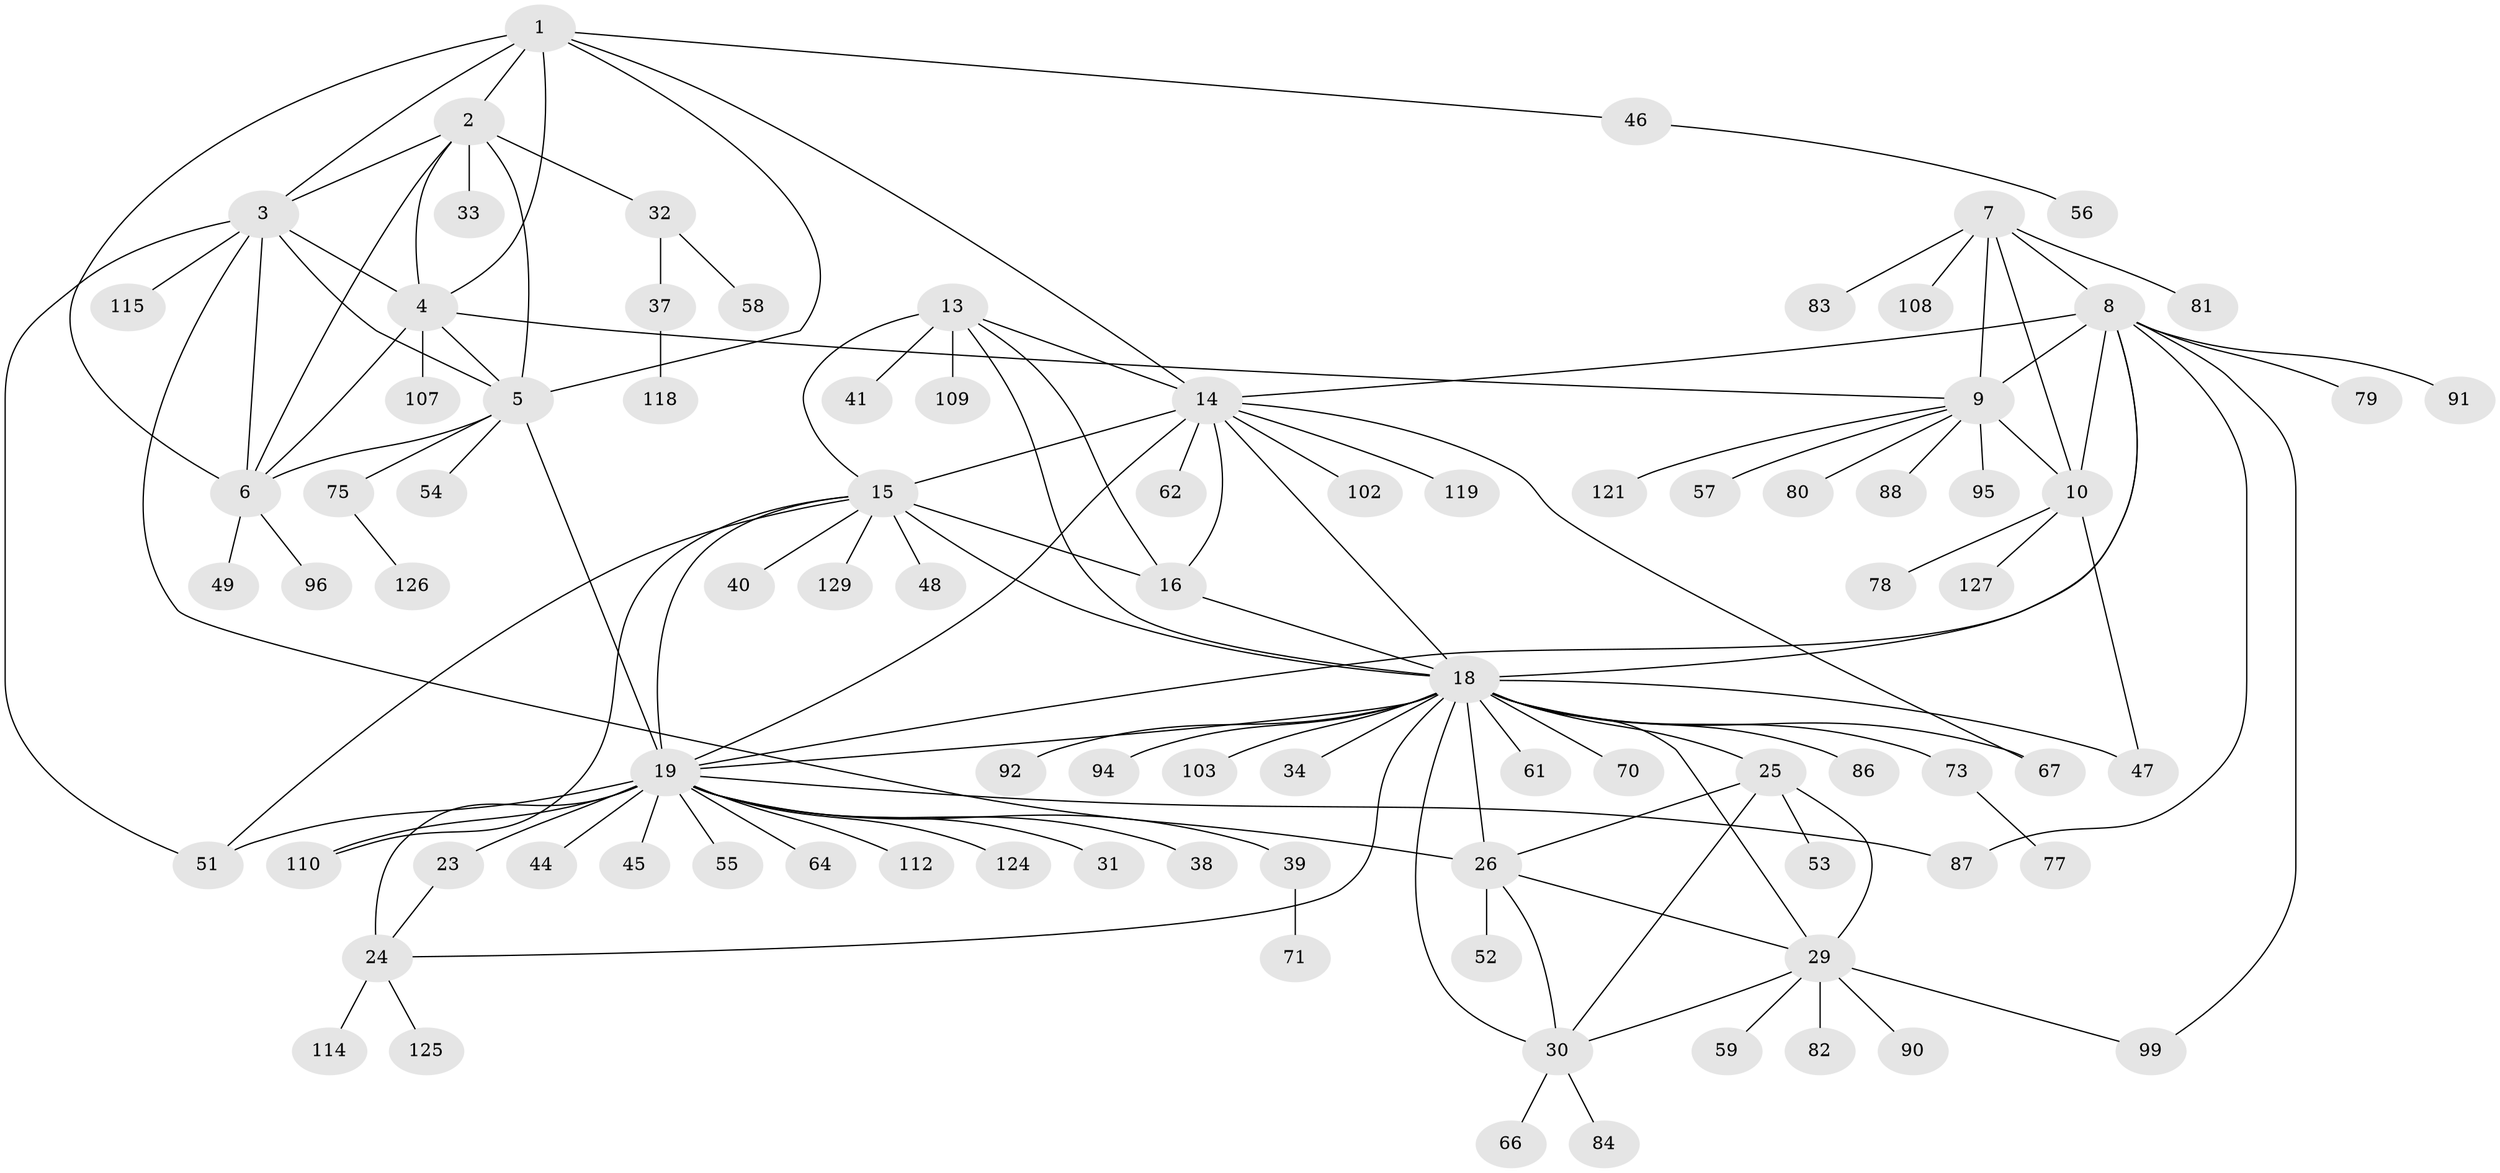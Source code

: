 // original degree distribution, {7: 0.05426356589147287, 8: 0.05426356589147287, 10: 0.05426356589147287, 12: 0.007751937984496124, 5: 0.007751937984496124, 6: 0.015503875968992248, 14: 0.007751937984496124, 9: 0.023255813953488372, 16: 0.007751937984496124, 1: 0.5891472868217055, 3: 0.03875968992248062, 2: 0.13953488372093023}
// Generated by graph-tools (version 1.1) at 2025/19/03/04/25 18:19:33]
// undirected, 90 vertices, 130 edges
graph export_dot {
graph [start="1"]
  node [color=gray90,style=filled];
  1;
  2 [super="+65"];
  3;
  4;
  5 [super="+74+35+36"];
  6 [super="+104"];
  7;
  8 [super="+12"];
  9 [super="+105+111+11+69"];
  10 [super="+97+42"];
  13;
  14;
  15 [super="+117+17"];
  16;
  18 [super="+98+122+27"];
  19 [super="+21+93+22+116+20"];
  23 [super="+76+43"];
  24;
  25;
  26 [super="+60"];
  29;
  30;
  31;
  32;
  33;
  34;
  37;
  38;
  39 [super="+72"];
  40;
  41;
  44;
  45;
  46;
  47;
  48;
  49 [super="+113"];
  51;
  52;
  53;
  54;
  55;
  56;
  57;
  58;
  59;
  61;
  62;
  64;
  66;
  67 [super="+120"];
  70;
  71;
  73;
  75;
  77;
  78;
  79;
  80;
  81;
  82;
  83 [super="+89"];
  84;
  86;
  87;
  88;
  90;
  91;
  92;
  94;
  95;
  96;
  99;
  102;
  103;
  107;
  108;
  109;
  110;
  112;
  114;
  115;
  118;
  119;
  121;
  124;
  125;
  126;
  127;
  129;
  1 -- 2;
  1 -- 3;
  1 -- 4;
  1 -- 5;
  1 -- 6;
  1 -- 14;
  1 -- 46;
  2 -- 3;
  2 -- 4;
  2 -- 5;
  2 -- 6;
  2 -- 32;
  2 -- 33;
  3 -- 4;
  3 -- 5;
  3 -- 6;
  3 -- 26;
  3 -- 51;
  3 -- 115;
  4 -- 5;
  4 -- 6;
  4 -- 107;
  4 -- 9;
  5 -- 6;
  5 -- 54;
  5 -- 19 [weight=2];
  5 -- 75;
  6 -- 49;
  6 -- 96;
  7 -- 8 [weight=2];
  7 -- 9 [weight=2];
  7 -- 10;
  7 -- 81;
  7 -- 83;
  7 -- 108;
  8 -- 9 [weight=4];
  8 -- 10 [weight=2];
  8 -- 79;
  8 -- 91;
  8 -- 99;
  8 -- 14;
  8 -- 18;
  8 -- 19;
  8 -- 87;
  9 -- 10 [weight=2];
  9 -- 57;
  9 -- 80;
  9 -- 121;
  9 -- 95;
  9 -- 88;
  10 -- 47;
  10 -- 78;
  10 -- 127;
  13 -- 14;
  13 -- 15 [weight=2];
  13 -- 16;
  13 -- 18;
  13 -- 41;
  13 -- 109;
  14 -- 15 [weight=2];
  14 -- 16;
  14 -- 18;
  14 -- 62;
  14 -- 67;
  14 -- 102;
  14 -- 119;
  14 -- 19;
  15 -- 16 [weight=2];
  15 -- 18 [weight=2];
  15 -- 48;
  15 -- 51;
  15 -- 110;
  15 -- 129;
  15 -- 19;
  15 -- 40;
  16 -- 18;
  18 -- 34;
  18 -- 70;
  18 -- 67;
  18 -- 73;
  18 -- 19;
  18 -- 86;
  18 -- 24;
  18 -- 25 [weight=2];
  18 -- 26 [weight=2];
  18 -- 92;
  18 -- 29 [weight=2];
  18 -- 94;
  18 -- 30 [weight=2];
  18 -- 103;
  18 -- 47;
  18 -- 61;
  19 -- 23 [weight=4];
  19 -- 24 [weight=4];
  19 -- 38;
  19 -- 87;
  19 -- 64;
  19 -- 39;
  19 -- 44;
  19 -- 45;
  19 -- 112;
  19 -- 55;
  19 -- 124;
  19 -- 31;
  19 -- 110;
  19 -- 51;
  23 -- 24;
  24 -- 114;
  24 -- 125;
  25 -- 26;
  25 -- 29;
  25 -- 30;
  25 -- 53;
  26 -- 29;
  26 -- 30;
  26 -- 52;
  29 -- 30;
  29 -- 59;
  29 -- 82;
  29 -- 90;
  29 -- 99;
  30 -- 66;
  30 -- 84;
  32 -- 37;
  32 -- 58;
  37 -- 118;
  39 -- 71;
  46 -- 56;
  73 -- 77;
  75 -- 126;
}

